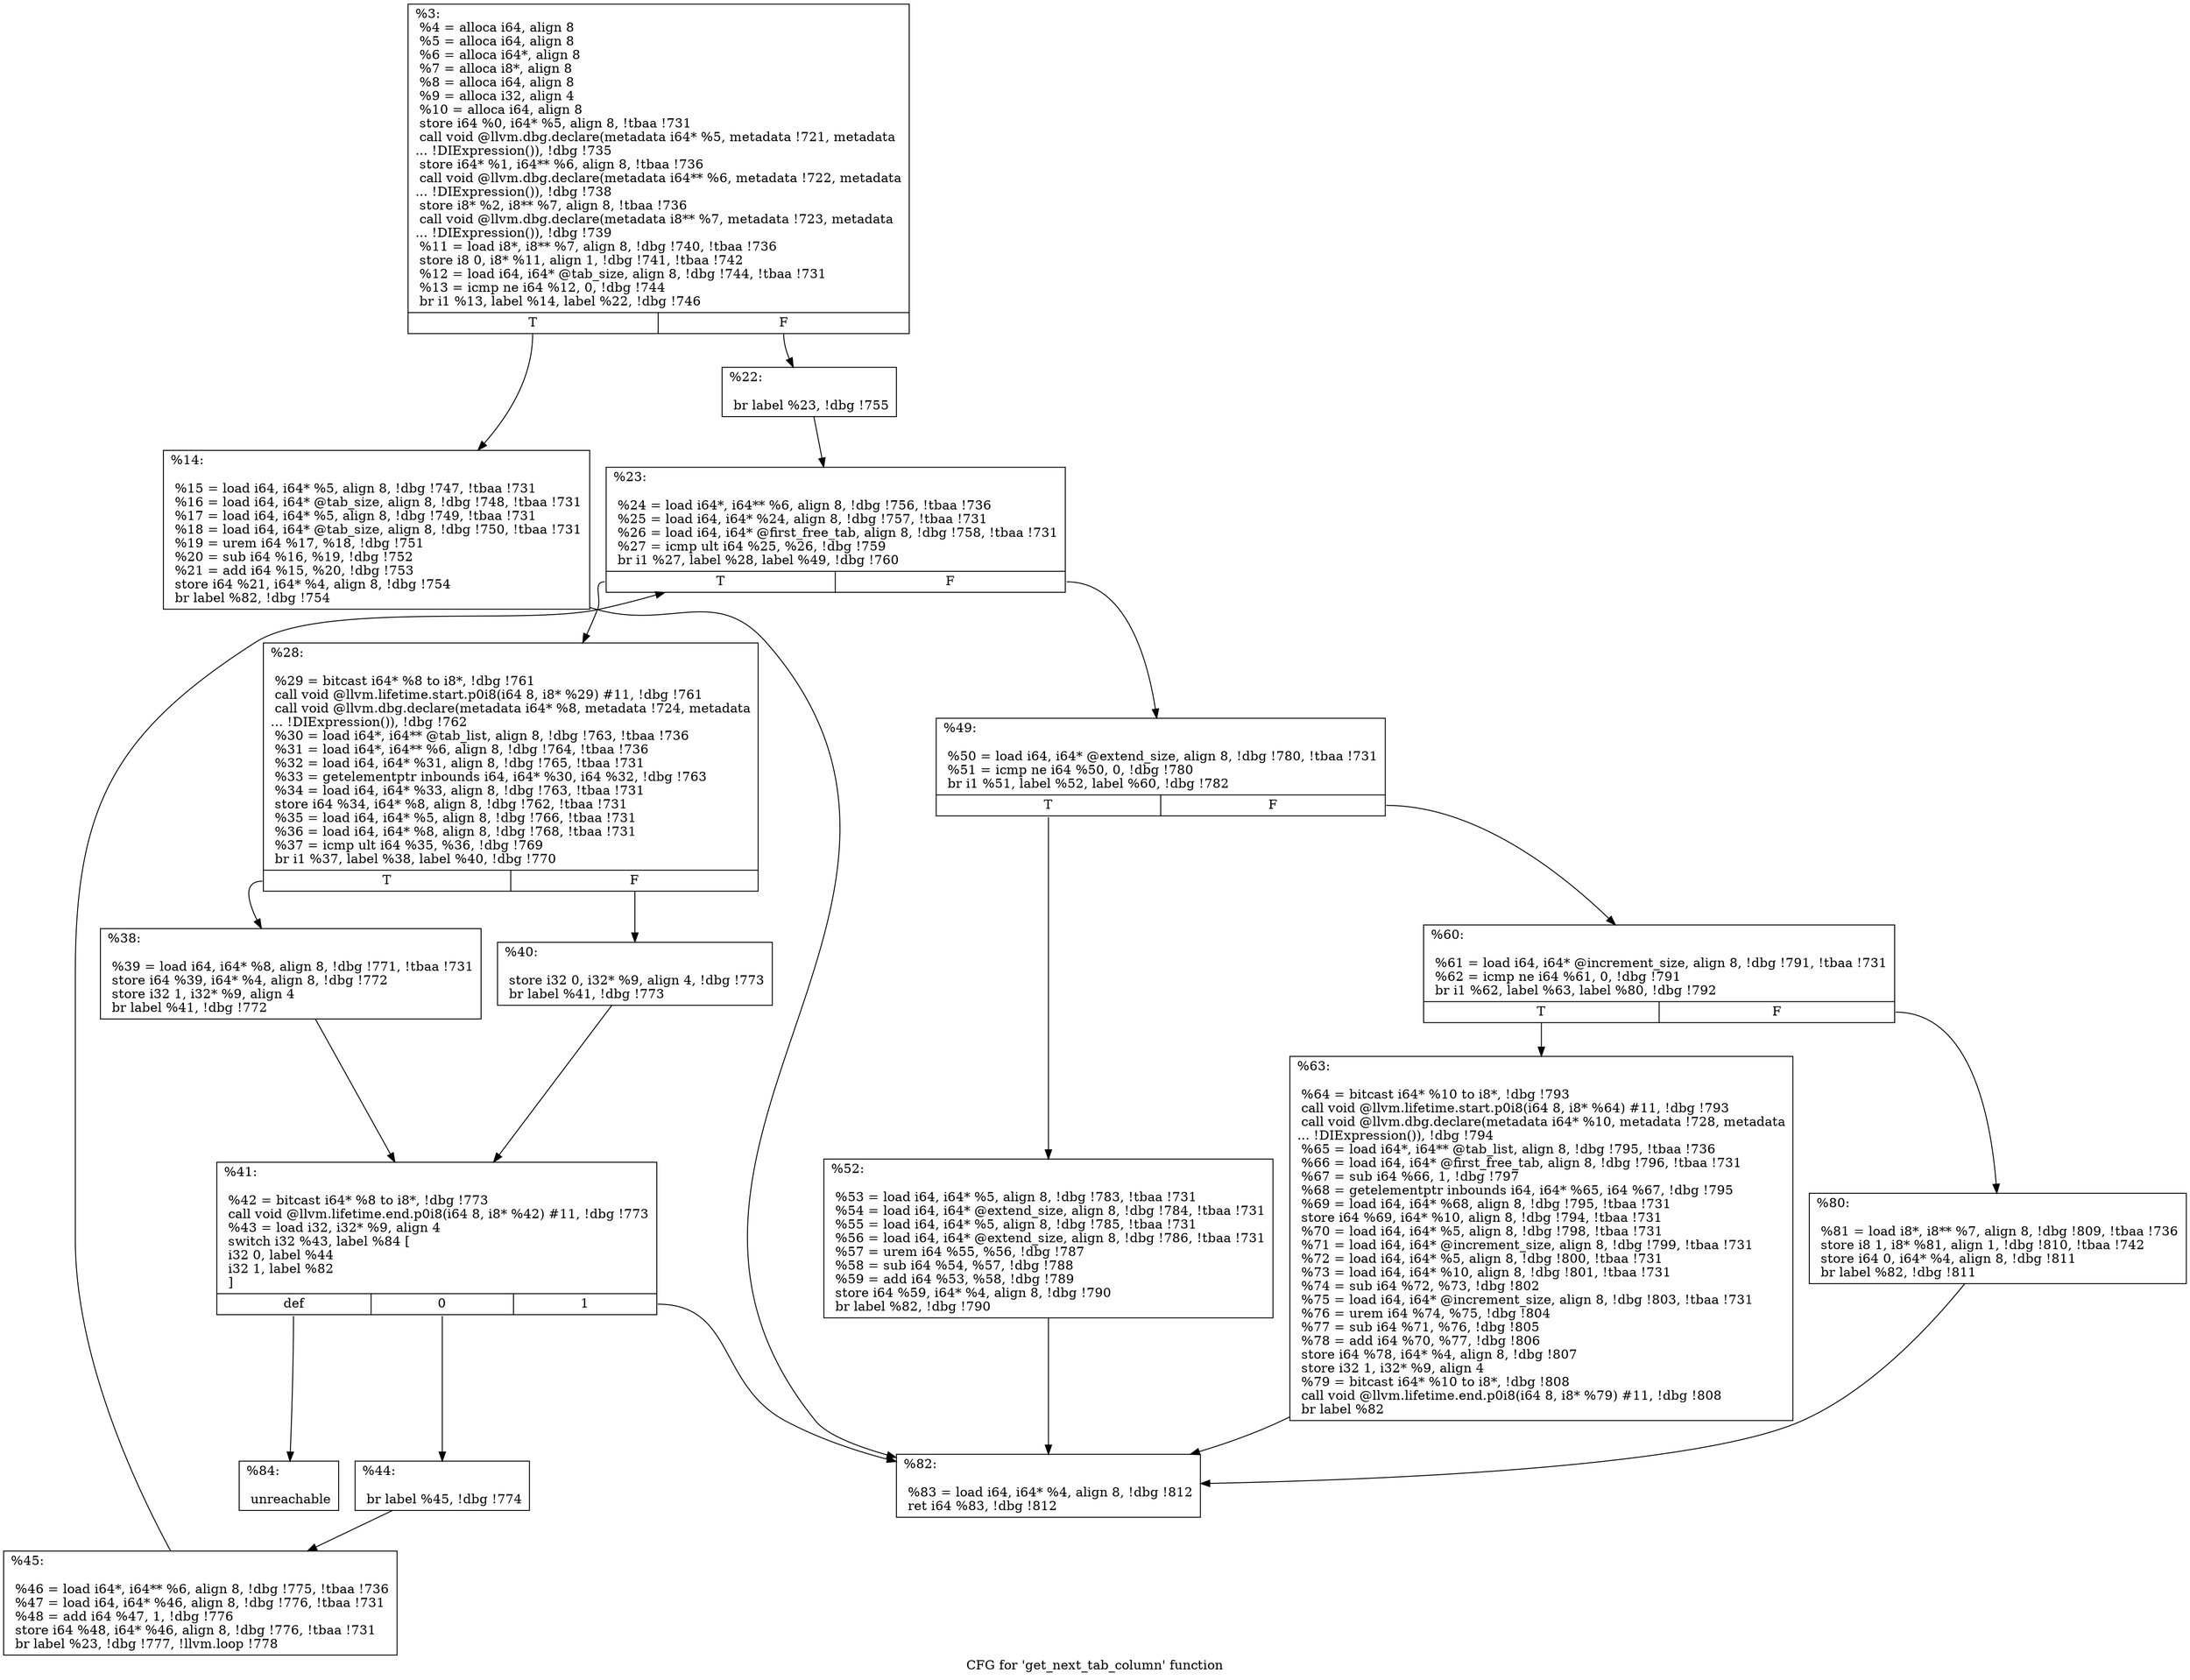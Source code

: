 digraph "CFG for 'get_next_tab_column' function" {
	label="CFG for 'get_next_tab_column' function";

	Node0x901770 [shape=record,label="{%3:\l  %4 = alloca i64, align 8\l  %5 = alloca i64, align 8\l  %6 = alloca i64*, align 8\l  %7 = alloca i8*, align 8\l  %8 = alloca i64, align 8\l  %9 = alloca i32, align 4\l  %10 = alloca i64, align 8\l  store i64 %0, i64* %5, align 8, !tbaa !731\l  call void @llvm.dbg.declare(metadata i64* %5, metadata !721, metadata\l... !DIExpression()), !dbg !735\l  store i64* %1, i64** %6, align 8, !tbaa !736\l  call void @llvm.dbg.declare(metadata i64** %6, metadata !722, metadata\l... !DIExpression()), !dbg !738\l  store i8* %2, i8** %7, align 8, !tbaa !736\l  call void @llvm.dbg.declare(metadata i8** %7, metadata !723, metadata\l... !DIExpression()), !dbg !739\l  %11 = load i8*, i8** %7, align 8, !dbg !740, !tbaa !736\l  store i8 0, i8* %11, align 1, !dbg !741, !tbaa !742\l  %12 = load i64, i64* @tab_size, align 8, !dbg !744, !tbaa !731\l  %13 = icmp ne i64 %12, 0, !dbg !744\l  br i1 %13, label %14, label %22, !dbg !746\l|{<s0>T|<s1>F}}"];
	Node0x901770:s0 -> Node0x904320;
	Node0x901770:s1 -> Node0x904370;
	Node0x904320 [shape=record,label="{%14:\l\l  %15 = load i64, i64* %5, align 8, !dbg !747, !tbaa !731\l  %16 = load i64, i64* @tab_size, align 8, !dbg !748, !tbaa !731\l  %17 = load i64, i64* %5, align 8, !dbg !749, !tbaa !731\l  %18 = load i64, i64* @tab_size, align 8, !dbg !750, !tbaa !731\l  %19 = urem i64 %17, %18, !dbg !751\l  %20 = sub i64 %16, %19, !dbg !752\l  %21 = add i64 %15, %20, !dbg !753\l  store i64 %21, i64* %4, align 8, !dbg !754\l  br label %82, !dbg !754\l}"];
	Node0x904320 -> Node0x904780;
	Node0x904370 [shape=record,label="{%22:\l\l  br label %23, !dbg !755\l}"];
	Node0x904370 -> Node0x9043c0;
	Node0x9043c0 [shape=record,label="{%23:\l\l  %24 = load i64*, i64** %6, align 8, !dbg !756, !tbaa !736\l  %25 = load i64, i64* %24, align 8, !dbg !757, !tbaa !731\l  %26 = load i64, i64* @first_free_tab, align 8, !dbg !758, !tbaa !731\l  %27 = icmp ult i64 %25, %26, !dbg !759\l  br i1 %27, label %28, label %49, !dbg !760\l|{<s0>T|<s1>F}}"];
	Node0x9043c0:s0 -> Node0x904410;
	Node0x9043c0:s1 -> Node0x9045f0;
	Node0x904410 [shape=record,label="{%28:\l\l  %29 = bitcast i64* %8 to i8*, !dbg !761\l  call void @llvm.lifetime.start.p0i8(i64 8, i8* %29) #11, !dbg !761\l  call void @llvm.dbg.declare(metadata i64* %8, metadata !724, metadata\l... !DIExpression()), !dbg !762\l  %30 = load i64*, i64** @tab_list, align 8, !dbg !763, !tbaa !736\l  %31 = load i64*, i64** %6, align 8, !dbg !764, !tbaa !736\l  %32 = load i64, i64* %31, align 8, !dbg !765, !tbaa !731\l  %33 = getelementptr inbounds i64, i64* %30, i64 %32, !dbg !763\l  %34 = load i64, i64* %33, align 8, !dbg !763, !tbaa !731\l  store i64 %34, i64* %8, align 8, !dbg !762, !tbaa !731\l  %35 = load i64, i64* %5, align 8, !dbg !766, !tbaa !731\l  %36 = load i64, i64* %8, align 8, !dbg !768, !tbaa !731\l  %37 = icmp ult i64 %35, %36, !dbg !769\l  br i1 %37, label %38, label %40, !dbg !770\l|{<s0>T|<s1>F}}"];
	Node0x904410:s0 -> Node0x904460;
	Node0x904410:s1 -> Node0x9044b0;
	Node0x904460 [shape=record,label="{%38:\l\l  %39 = load i64, i64* %8, align 8, !dbg !771, !tbaa !731\l  store i64 %39, i64* %4, align 8, !dbg !772\l  store i32 1, i32* %9, align 4\l  br label %41, !dbg !772\l}"];
	Node0x904460 -> Node0x904500;
	Node0x9044b0 [shape=record,label="{%40:\l\l  store i32 0, i32* %9, align 4, !dbg !773\l  br label %41, !dbg !773\l}"];
	Node0x9044b0 -> Node0x904500;
	Node0x904500 [shape=record,label="{%41:\l\l  %42 = bitcast i64* %8 to i8*, !dbg !773\l  call void @llvm.lifetime.end.p0i8(i64 8, i8* %42) #11, !dbg !773\l  %43 = load i32, i32* %9, align 4\l  switch i32 %43, label %84 [\l    i32 0, label %44\l    i32 1, label %82\l  ]\l|{<s0>def|<s1>0|<s2>1}}"];
	Node0x904500:s0 -> Node0x9047d0;
	Node0x904500:s1 -> Node0x904550;
	Node0x904500:s2 -> Node0x904780;
	Node0x904550 [shape=record,label="{%44:\l\l  br label %45, !dbg !774\l}"];
	Node0x904550 -> Node0x9045a0;
	Node0x9045a0 [shape=record,label="{%45:\l\l  %46 = load i64*, i64** %6, align 8, !dbg !775, !tbaa !736\l  %47 = load i64, i64* %46, align 8, !dbg !776, !tbaa !731\l  %48 = add i64 %47, 1, !dbg !776\l  store i64 %48, i64* %46, align 8, !dbg !776, !tbaa !731\l  br label %23, !dbg !777, !llvm.loop !778\l}"];
	Node0x9045a0 -> Node0x9043c0;
	Node0x9045f0 [shape=record,label="{%49:\l\l  %50 = load i64, i64* @extend_size, align 8, !dbg !780, !tbaa !731\l  %51 = icmp ne i64 %50, 0, !dbg !780\l  br i1 %51, label %52, label %60, !dbg !782\l|{<s0>T|<s1>F}}"];
	Node0x9045f0:s0 -> Node0x904640;
	Node0x9045f0:s1 -> Node0x904690;
	Node0x904640 [shape=record,label="{%52:\l\l  %53 = load i64, i64* %5, align 8, !dbg !783, !tbaa !731\l  %54 = load i64, i64* @extend_size, align 8, !dbg !784, !tbaa !731\l  %55 = load i64, i64* %5, align 8, !dbg !785, !tbaa !731\l  %56 = load i64, i64* @extend_size, align 8, !dbg !786, !tbaa !731\l  %57 = urem i64 %55, %56, !dbg !787\l  %58 = sub i64 %54, %57, !dbg !788\l  %59 = add i64 %53, %58, !dbg !789\l  store i64 %59, i64* %4, align 8, !dbg !790\l  br label %82, !dbg !790\l}"];
	Node0x904640 -> Node0x904780;
	Node0x904690 [shape=record,label="{%60:\l\l  %61 = load i64, i64* @increment_size, align 8, !dbg !791, !tbaa !731\l  %62 = icmp ne i64 %61, 0, !dbg !791\l  br i1 %62, label %63, label %80, !dbg !792\l|{<s0>T|<s1>F}}"];
	Node0x904690:s0 -> Node0x9046e0;
	Node0x904690:s1 -> Node0x904730;
	Node0x9046e0 [shape=record,label="{%63:\l\l  %64 = bitcast i64* %10 to i8*, !dbg !793\l  call void @llvm.lifetime.start.p0i8(i64 8, i8* %64) #11, !dbg !793\l  call void @llvm.dbg.declare(metadata i64* %10, metadata !728, metadata\l... !DIExpression()), !dbg !794\l  %65 = load i64*, i64** @tab_list, align 8, !dbg !795, !tbaa !736\l  %66 = load i64, i64* @first_free_tab, align 8, !dbg !796, !tbaa !731\l  %67 = sub i64 %66, 1, !dbg !797\l  %68 = getelementptr inbounds i64, i64* %65, i64 %67, !dbg !795\l  %69 = load i64, i64* %68, align 8, !dbg !795, !tbaa !731\l  store i64 %69, i64* %10, align 8, !dbg !794, !tbaa !731\l  %70 = load i64, i64* %5, align 8, !dbg !798, !tbaa !731\l  %71 = load i64, i64* @increment_size, align 8, !dbg !799, !tbaa !731\l  %72 = load i64, i64* %5, align 8, !dbg !800, !tbaa !731\l  %73 = load i64, i64* %10, align 8, !dbg !801, !tbaa !731\l  %74 = sub i64 %72, %73, !dbg !802\l  %75 = load i64, i64* @increment_size, align 8, !dbg !803, !tbaa !731\l  %76 = urem i64 %74, %75, !dbg !804\l  %77 = sub i64 %71, %76, !dbg !805\l  %78 = add i64 %70, %77, !dbg !806\l  store i64 %78, i64* %4, align 8, !dbg !807\l  store i32 1, i32* %9, align 4\l  %79 = bitcast i64* %10 to i8*, !dbg !808\l  call void @llvm.lifetime.end.p0i8(i64 8, i8* %79) #11, !dbg !808\l  br label %82\l}"];
	Node0x9046e0 -> Node0x904780;
	Node0x904730 [shape=record,label="{%80:\l\l  %81 = load i8*, i8** %7, align 8, !dbg !809, !tbaa !736\l  store i8 1, i8* %81, align 1, !dbg !810, !tbaa !742\l  store i64 0, i64* %4, align 8, !dbg !811\l  br label %82, !dbg !811\l}"];
	Node0x904730 -> Node0x904780;
	Node0x904780 [shape=record,label="{%82:\l\l  %83 = load i64, i64* %4, align 8, !dbg !812\l  ret i64 %83, !dbg !812\l}"];
	Node0x9047d0 [shape=record,label="{%84:\l\l  unreachable\l}"];
}
